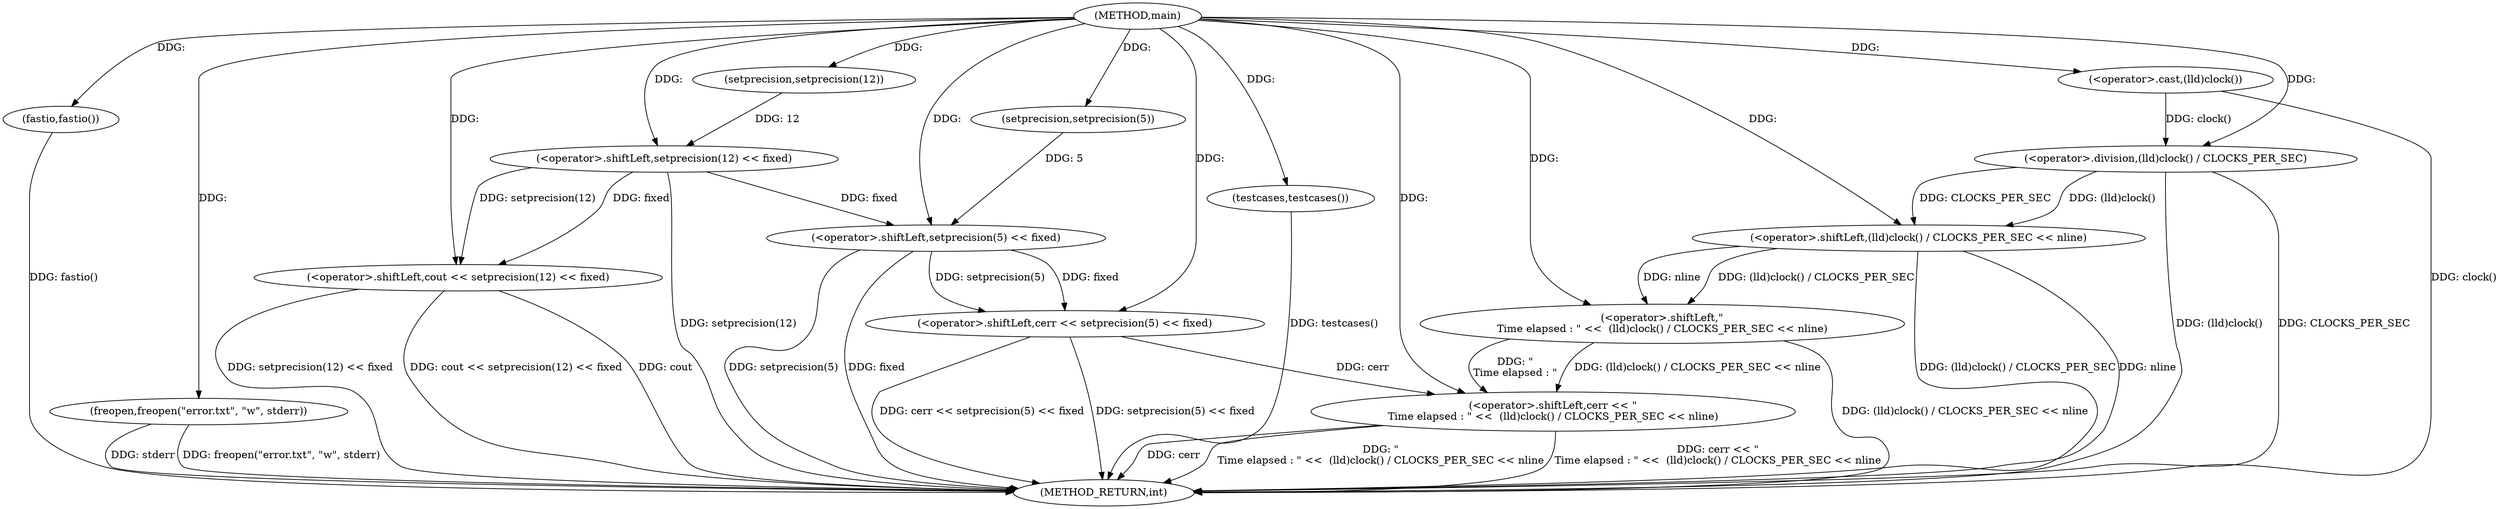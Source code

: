 digraph "main" {  
"1001031" [label = "(METHOD,main)" ]
"1001062" [label = "(METHOD_RETURN,int)" ]
"1001033" [label = "(fastio,fastio())" ]
"1001034" [label = "(freopen,freopen(\"error.txt\", \"w\", stderr))" ]
"1001038" [label = "(<operator>.shiftLeft,cout << setprecision(12) << fixed)" ]
"1001044" [label = "(<operator>.shiftLeft,cerr << setprecision(5) << fixed)" ]
"1001050" [label = "(testcases,testcases())" ]
"1001051" [label = "(<operator>.shiftLeft,cerr << \"\nTime elapsed : \" <<  (lld)clock() / CLOCKS_PER_SEC << nline)" ]
"1001040" [label = "(<operator>.shiftLeft,setprecision(12) << fixed)" ]
"1001046" [label = "(<operator>.shiftLeft,setprecision(5) << fixed)" ]
"1001053" [label = "(<operator>.shiftLeft,\"\nTime elapsed : \" <<  (lld)clock() / CLOCKS_PER_SEC << nline)" ]
"1001041" [label = "(setprecision,setprecision(12))" ]
"1001047" [label = "(setprecision,setprecision(5))" ]
"1001055" [label = "(<operator>.shiftLeft,(lld)clock() / CLOCKS_PER_SEC << nline)" ]
"1001056" [label = "(<operator>.division,(lld)clock() / CLOCKS_PER_SEC)" ]
"1001057" [label = "(<operator>.cast,(lld)clock())" ]
  "1001033" -> "1001062"  [ label = "DDG: fastio()"] 
  "1001034" -> "1001062"  [ label = "DDG: freopen(\"error.txt\", \"w\", stderr)"] 
  "1001040" -> "1001062"  [ label = "DDG: setprecision(12)"] 
  "1001038" -> "1001062"  [ label = "DDG: setprecision(12) << fixed"] 
  "1001038" -> "1001062"  [ label = "DDG: cout << setprecision(12) << fixed"] 
  "1001046" -> "1001062"  [ label = "DDG: setprecision(5)"] 
  "1001046" -> "1001062"  [ label = "DDG: fixed"] 
  "1001044" -> "1001062"  [ label = "DDG: setprecision(5) << fixed"] 
  "1001044" -> "1001062"  [ label = "DDG: cerr << setprecision(5) << fixed"] 
  "1001050" -> "1001062"  [ label = "DDG: testcases()"] 
  "1001051" -> "1001062"  [ label = "DDG: cerr"] 
  "1001057" -> "1001062"  [ label = "DDG: clock()"] 
  "1001056" -> "1001062"  [ label = "DDG: (lld)clock()"] 
  "1001055" -> "1001062"  [ label = "DDG: (lld)clock() / CLOCKS_PER_SEC"] 
  "1001053" -> "1001062"  [ label = "DDG: (lld)clock() / CLOCKS_PER_SEC << nline"] 
  "1001051" -> "1001062"  [ label = "DDG: \"\nTime elapsed : \" <<  (lld)clock() / CLOCKS_PER_SEC << nline"] 
  "1001051" -> "1001062"  [ label = "DDG: cerr << \"\nTime elapsed : \" <<  (lld)clock() / CLOCKS_PER_SEC << nline"] 
  "1001034" -> "1001062"  [ label = "DDG: stderr"] 
  "1001056" -> "1001062"  [ label = "DDG: CLOCKS_PER_SEC"] 
  "1001038" -> "1001062"  [ label = "DDG: cout"] 
  "1001055" -> "1001062"  [ label = "DDG: nline"] 
  "1001031" -> "1001033"  [ label = "DDG: "] 
  "1001031" -> "1001050"  [ label = "DDG: "] 
  "1001031" -> "1001034"  [ label = "DDG: "] 
  "1001031" -> "1001038"  [ label = "DDG: "] 
  "1001040" -> "1001038"  [ label = "DDG: setprecision(12)"] 
  "1001040" -> "1001038"  [ label = "DDG: fixed"] 
  "1001031" -> "1001044"  [ label = "DDG: "] 
  "1001046" -> "1001044"  [ label = "DDG: fixed"] 
  "1001046" -> "1001044"  [ label = "DDG: setprecision(5)"] 
  "1001044" -> "1001051"  [ label = "DDG: cerr"] 
  "1001031" -> "1001051"  [ label = "DDG: "] 
  "1001053" -> "1001051"  [ label = "DDG: \"\nTime elapsed : \""] 
  "1001053" -> "1001051"  [ label = "DDG: (lld)clock() / CLOCKS_PER_SEC << nline"] 
  "1001041" -> "1001040"  [ label = "DDG: 12"] 
  "1001031" -> "1001040"  [ label = "DDG: "] 
  "1001047" -> "1001046"  [ label = "DDG: 5"] 
  "1001040" -> "1001046"  [ label = "DDG: fixed"] 
  "1001031" -> "1001046"  [ label = "DDG: "] 
  "1001031" -> "1001053"  [ label = "DDG: "] 
  "1001055" -> "1001053"  [ label = "DDG: nline"] 
  "1001055" -> "1001053"  [ label = "DDG: (lld)clock() / CLOCKS_PER_SEC"] 
  "1001031" -> "1001041"  [ label = "DDG: "] 
  "1001031" -> "1001047"  [ label = "DDG: "] 
  "1001056" -> "1001055"  [ label = "DDG: CLOCKS_PER_SEC"] 
  "1001056" -> "1001055"  [ label = "DDG: (lld)clock()"] 
  "1001031" -> "1001055"  [ label = "DDG: "] 
  "1001057" -> "1001056"  [ label = "DDG: clock()"] 
  "1001031" -> "1001056"  [ label = "DDG: "] 
  "1001031" -> "1001057"  [ label = "DDG: "] 
}

